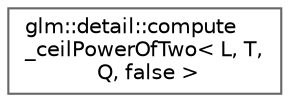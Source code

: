 digraph "Graphical Class Hierarchy"
{
 // LATEX_PDF_SIZE
  bgcolor="transparent";
  edge [fontname=Helvetica,fontsize=10,labelfontname=Helvetica,labelfontsize=10];
  node [fontname=Helvetica,fontsize=10,shape=box,height=0.2,width=0.4];
  rankdir="LR";
  Node0 [id="Node000000",label="glm::detail::compute\l_ceilPowerOfTwo\< L, T,\l Q, false \>",height=0.2,width=0.4,color="grey40", fillcolor="white", style="filled",URL="$structglm_1_1detail_1_1compute__ceil_power_of_two_3_01_l_00_01_t_00_01_q_00_01false_01_4.html",tooltip=" "];
}
